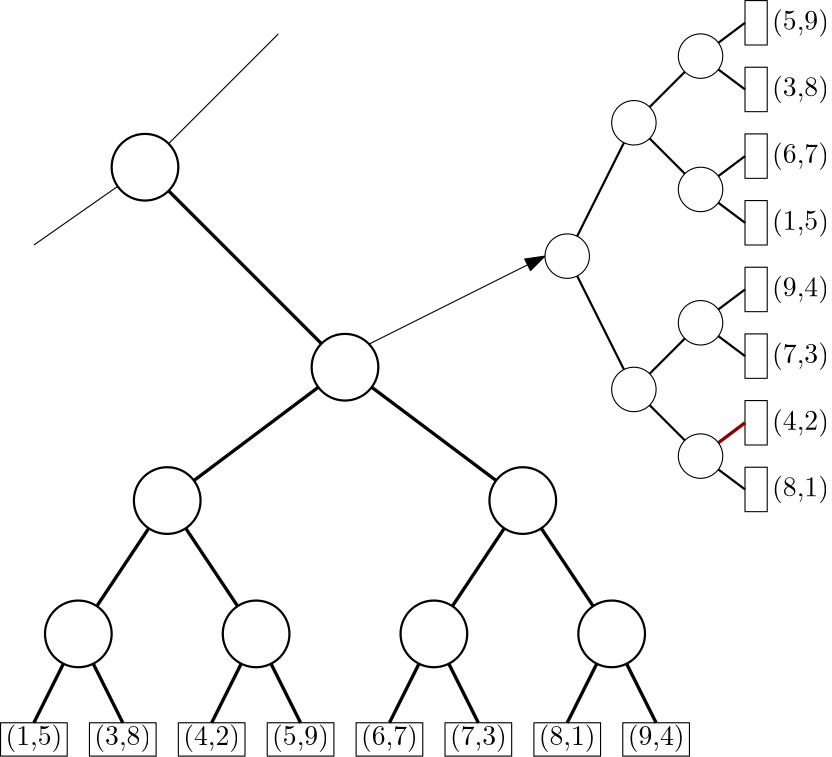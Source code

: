 <?xml version="1.0"?>
<!DOCTYPE ipe SYSTEM "ipe.dtd">
<ipe version="70107" creator="Ipe 7.2.2">
<info created="D:20160617171951" modified="D:20160621212406"/>
<ipestyle name="basic">
<symbol name="arrow/arc(spx)">
<path stroke="sym-stroke" fill="sym-stroke" pen="sym-pen">
0 0 m
-1 0.333 l
-1 -0.333 l
h
</path>
</symbol>
<symbol name="arrow/farc(spx)">
<path stroke="sym-stroke" fill="white" pen="sym-pen">
0 0 m
-1 0.333 l
-1 -0.333 l
h
</path>
</symbol>
<symbol name="arrow/ptarc(spx)">
<path stroke="sym-stroke" fill="sym-stroke" pen="sym-pen">
0 0 m
-1 0.333 l
-0.8 0 l
-1 -0.333 l
h
</path>
</symbol>
<symbol name="arrow/fptarc(spx)">
<path stroke="sym-stroke" fill="white" pen="sym-pen">
0 0 m
-1 0.333 l
-0.8 0 l
-1 -0.333 l
h
</path>
</symbol>
<symbol name="mark/circle(sx)" transformations="translations">
<path fill="sym-stroke">
0.6 0 0 0.6 0 0 e
0.4 0 0 0.4 0 0 e
</path>
</symbol>
<symbol name="mark/disk(sx)" transformations="translations">
<path fill="sym-stroke">
0.6 0 0 0.6 0 0 e
</path>
</symbol>
<symbol name="mark/fdisk(sfx)" transformations="translations">
<group>
<path fill="sym-fill">
0.5 0 0 0.5 0 0 e
</path>
<path fill="sym-stroke" fillrule="eofill">
0.6 0 0 0.6 0 0 e
0.4 0 0 0.4 0 0 e
</path>
</group>
</symbol>
<symbol name="mark/box(sx)" transformations="translations">
<path fill="sym-stroke" fillrule="eofill">
-0.6 -0.6 m
0.6 -0.6 l
0.6 0.6 l
-0.6 0.6 l
h
-0.4 -0.4 m
0.4 -0.4 l
0.4 0.4 l
-0.4 0.4 l
h
</path>
</symbol>
<symbol name="mark/square(sx)" transformations="translations">
<path fill="sym-stroke">
-0.6 -0.6 m
0.6 -0.6 l
0.6 0.6 l
-0.6 0.6 l
h
</path>
</symbol>
<symbol name="mark/fsquare(sfx)" transformations="translations">
<group>
<path fill="sym-fill">
-0.5 -0.5 m
0.5 -0.5 l
0.5 0.5 l
-0.5 0.5 l
h
</path>
<path fill="sym-stroke" fillrule="eofill">
-0.6 -0.6 m
0.6 -0.6 l
0.6 0.6 l
-0.6 0.6 l
h
-0.4 -0.4 m
0.4 -0.4 l
0.4 0.4 l
-0.4 0.4 l
h
</path>
</group>
</symbol>
<symbol name="mark/cross(sx)" transformations="translations">
<group>
<path fill="sym-stroke">
-0.43 -0.57 m
0.57 0.43 l
0.43 0.57 l
-0.57 -0.43 l
h
</path>
<path fill="sym-stroke">
-0.43 0.57 m
0.57 -0.43 l
0.43 -0.57 l
-0.57 0.43 l
h
</path>
</group>
</symbol>
<symbol name="arrow/fnormal(spx)">
<path stroke="sym-stroke" fill="white" pen="sym-pen">
0 0 m
-1 0.333 l
-1 -0.333 l
h
</path>
</symbol>
<symbol name="arrow/pointed(spx)">
<path stroke="sym-stroke" fill="sym-stroke" pen="sym-pen">
0 0 m
-1 0.333 l
-0.8 0 l
-1 -0.333 l
h
</path>
</symbol>
<symbol name="arrow/fpointed(spx)">
<path stroke="sym-stroke" fill="white" pen="sym-pen">
0 0 m
-1 0.333 l
-0.8 0 l
-1 -0.333 l
h
</path>
</symbol>
<symbol name="arrow/linear(spx)">
<path stroke="sym-stroke" pen="sym-pen">
-1 0.333 m
0 0 l
-1 -0.333 l
</path>
</symbol>
<symbol name="arrow/fdouble(spx)">
<path stroke="sym-stroke" fill="white" pen="sym-pen">
0 0 m
-1 0.333 l
-1 -0.333 l
h
-1 0 m
-2 0.333 l
-2 -0.333 l
h
</path>
</symbol>
<symbol name="arrow/double(spx)">
<path stroke="sym-stroke" fill="sym-stroke" pen="sym-pen">
0 0 m
-1 0.333 l
-1 -0.333 l
h
-1 0 m
-2 0.333 l
-2 -0.333 l
h
</path>
</symbol>
<pen name="heavier" value="0.8"/>
<pen name="fat" value="1.2"/>
<pen name="ultrafat" value="2"/>
<symbolsize name="large" value="5"/>
<symbolsize name="small" value="2"/>
<symbolsize name="tiny" value="1.1"/>
<arrowsize name="large" value="10"/>
<arrowsize name="small" value="5"/>
<arrowsize name="tiny" value="3"/>
<color name="red" value="1 0 0"/>
<color name="green" value="0 1 0"/>
<color name="blue" value="0 0 1"/>
<color name="yellow" value="1 1 0"/>
<color name="orange" value="1 0.647 0"/>
<color name="gold" value="1 0.843 0"/>
<color name="purple" value="0.627 0.125 0.941"/>
<color name="gray" value="0.745"/>
<color name="brown" value="0.647 0.165 0.165"/>
<color name="navy" value="0 0 0.502"/>
<color name="pink" value="1 0.753 0.796"/>
<color name="seagreen" value="0.18 0.545 0.341"/>
<color name="turquoise" value="0.251 0.878 0.816"/>
<color name="violet" value="0.933 0.51 0.933"/>
<color name="darkblue" value="0 0 0.545"/>
<color name="darkcyan" value="0 0.545 0.545"/>
<color name="darkgray" value="0.663"/>
<color name="darkgreen" value="0 0.392 0"/>
<color name="darkmagenta" value="0.545 0 0.545"/>
<color name="darkorange" value="1 0.549 0"/>
<color name="darkred" value="0.545 0 0"/>
<color name="lightblue" value="0.678 0.847 0.902"/>
<color name="lightcyan" value="0.878 1 1"/>
<color name="lightgray" value="0.827"/>
<color name="lightgreen" value="0.565 0.933 0.565"/>
<color name="lightyellow" value="1 1 0.878"/>
<dashstyle name="dashed" value="[4] 0"/>
<dashstyle name="dotted" value="[1 3] 0"/>
<dashstyle name="dash dotted" value="[4 2 1 2] 0"/>
<dashstyle name="dash dot dotted" value="[4 2 1 2 1 2] 0"/>
<textsize name="large" value="\large"/>
<textsize name="Large" value="\Large"/>
<textsize name="LARGE" value="\LARGE"/>
<textsize name="huge" value="\huge"/>
<textsize name="Huge" value="\Huge"/>
<textsize name="small" value="\small"/>
<textsize name="footnote" value="\footnotesize"/>
<textsize name="tiny" value="\tiny"/>
<textstyle name="center" begin="\begin{center}" end="\end{center}"/>
<textstyle name="itemize" begin="\begin{itemize}" end="\end{itemize}"/>
<textstyle name="item" begin="\begin{itemize}\item{}" end="\end{itemize}"/>
<gridsize name="4 pts" value="4"/>
<gridsize name="8 pts (~3 mm)" value="8"/>
<gridsize name="16 pts (~6 mm)" value="16"/>
<gridsize name="32 pts (~12 mm)" value="32"/>
<gridsize name="10 pts (~3.5 mm)" value="10"/>
<gridsize name="20 pts (~7 mm)" value="20"/>
<gridsize name="14 pts (~5 mm)" value="14"/>
<gridsize name="28 pts (~10 mm)" value="28"/>
<gridsize name="56 pts (~20 mm)" value="56"/>
<anglesize name="90 deg" value="90"/>
<anglesize name="60 deg" value="60"/>
<anglesize name="45 deg" value="45"/>
<anglesize name="30 deg" value="30"/>
<anglesize name="22.5 deg" value="22.5"/>
<opacity name="10%" value="0.1"/>
<opacity name="30%" value="0.3"/>
<opacity name="50%" value="0.5"/>
<opacity name="75%" value="0.75"/>
<tiling name="falling" angle="-60" step="4" width="1"/>
<tiling name="rising" angle="30" step="4" width="1"/>
</ipestyle>
<page>
<layer name="alpha"/>
<view layers="alpha" active="alpha"/>
<path layer="alpha" matrix="1 0 0 1 -104 -4" stroke="black">
472 824 m
472 808 l
480 808 l
480 824 l
h
</path>
<path matrix="1 0 0 1 -104 -28" stroke="black">
472 824 m
472 808 l
480 808 l
480 824 l
h
</path>
<path matrix="1 0 0 1 -104 -52" stroke="black">
472 824 m
472 808 l
480 808 l
480 824 l
h
</path>
<path matrix="1 0 0 1 -104 -76" stroke="black">
472 824 m
472 808 l
480 808 l
480 824 l
h
</path>
<path matrix="1 0 0 1 -104 -100" stroke="black">
472 824 m
472 808 l
480 808 l
480 824 l
h
</path>
<path matrix="1 0 0 1 -104 -124" stroke="black">
472 824 m
472 808 l
480 808 l
480 824 l
h
</path>
<path matrix="1 0 0 1 -104 -148" stroke="black">
472 824 m
472 808 l
480 808 l
480 824 l
h
</path>
<path matrix="1 0 0 1 -104 -172" stroke="black">
472 824 m
472 808 l
480 808 l
480 824 l
h
</path>
<text matrix="1 0 0 1 -100 -4" transformations="translations" pos="488 816" stroke="black" type="label" width="20.479" height="7.473" depth="2.49" halign="center" valign="center">(5,9)</text>
<text matrix="1 0 0 1 -100 -28" transformations="translations" pos="488 816" stroke="black" type="label" width="20.479" height="7.473" depth="2.49" halign="center" valign="center">(3,8)</text>
<text matrix="1 0 0 1 -100 -52" transformations="translations" pos="488 816" stroke="black" type="label" width="20.479" height="7.473" depth="2.49" halign="center" valign="center">(6,7)</text>
<text matrix="1 0 0 1 -100 -76" transformations="translations" pos="488 816" stroke="black" type="label" width="20.479" height="7.473" depth="2.49" halign="center" valign="center">(1,5)</text>
<text matrix="1 0 0 1 -100 -100" transformations="translations" pos="488 816" stroke="black" type="label" width="20.479" height="7.473" depth="2.49" halign="center" valign="center">(9,4)</text>
<text matrix="1 0 0 1 -100 -124" transformations="translations" pos="488 816" stroke="black" type="label" width="20.479" height="7.473" depth="2.49" halign="center" valign="center">(7,3)</text>
<text matrix="1 0 0 1 -100 -148" transformations="translations" pos="488 816" stroke="black" type="label" width="20.479" height="7.473" depth="2.49" halign="center" valign="center">(4,2)</text>
<text matrix="1 0 0 1 -100 -172" transformations="translations" pos="488 816" stroke="black" type="label" width="20.479" height="7.473" depth="2.49" halign="center" valign="center">(8,1)</text>
<path stroke="black" rarrow="normal/normal">
296 728 m
232 696 l
</path>
<path matrix="1 0 0 1 0 -16" stroke="black" pen="fat">
224 704 m
152 776 l
152 776 l
</path>
<path matrix="1 0 0 1 0 -16" stroke="black" cap="1">
152 776 m
152 776 l
</path>
<path stroke="black">
152 760 m
112 732 l
</path>
<path matrix="1 0 0 1 0 -16" stroke="black">
152 776 m
200 824 l
200 824 l
</path>
<path matrix="0.75 0 0 0.75 56 208" stroke="black" fill="white" pen="heavier">
16 0 0 16 128 736 e
</path>
<path matrix="0.75 0 0 0.75 166 164" stroke="black" fill="white">
40 528 m
40 512 l
72 512 l
72 528 l
h
</path>
<path matrix="0.75 0 0 0.75 198 164" stroke="black" fill="white">
40 528 m
40 512 l
72 512 l
72 528 l
h
</path>
<path matrix="0.75 0 0 0.75 134 164" stroke="black" fill="white">
40 528 m
40 512 l
72 512 l
72 528 l
h
</path>
<path matrix="0.75 0 0 0.75 102 164" stroke="black" fill="white">
40 528 m
40 512 l
72 512 l
72 528 l
h
</path>
<path matrix="0.75 0 0 0.75 70 164" stroke="black" fill="white">
40 528 m
40 512 l
72 512 l
72 528 l
h
</path>
<path matrix="0.75 0 0 0.75 230 164" stroke="black" fill="white">
40 528 m
40 512 l
72 512 l
72 528 l
h
</path>
<path matrix="0.75 0 0 0.75 262 164" stroke="black" fill="white">
40 528 m
40 512 l
72 512 l
72 528 l
h
</path>
<path matrix="0.75 0 0 0.75 294 164" stroke="black" fill="white">
40 528 m
40 512 l
72 512 l
72 528 l
h
</path>
<text matrix="1 0 0 1 64 32" transformations="translations" pos="48 520" stroke="black" type="label" width="20.479" height="7.473" depth="2.49" halign="center" valign="baseline">(1,5)</text>
<path matrix="1 0 0 1 -8 -8" stroke="black" pen="heavier">
312 736 m
336 784 l
</path>
<path matrix="1 0 0 1 -8 -8" stroke="black" pen="heavier">
312 736 m
336 688 l
</path>
<path matrix="1 0 0 1 -8 -8" stroke="black" pen="heavier">
336 688 m
360 712 l
</path>
<path matrix="1 0 0 1 -8 -8" stroke="black" pen="heavier">
360 712 m
376 724 l
</path>
<path matrix="1 0 0 1 -8 -8" stroke="black" pen="heavier">
360 712 m
376 700 l
</path>
<path matrix="1 0 0 1 -8 -8" stroke="black" pen="heavier">
336 688 m
360 664 l
360 664 l
</path>
<path matrix="1 0 0 1 -8 -8" stroke="darkred" pen="fat">
360 664 m
376 676 l
</path>
<path matrix="1 0 0 1 -8 -8" stroke="black" pen="heavier">
360 664 m
376 652 l
</path>
<path matrix="1 0 0 1 -8 -8" stroke="black" pen="heavier">
336 784 m
360 760 l
</path>
<path matrix="1 0 0 1 -8 -8" stroke="black" pen="heavier">
360 760 m
376 748 l
376 748 l
</path>
<path matrix="1 0 0 1 -8 -8" stroke="black" pen="heavier">
360 760 m
376 772 l
</path>
<path matrix="1 0 0 1 -8 -8" stroke="black" pen="heavier">
336 784 m
360 808 l
360 808 l
</path>
<path matrix="1 0 0 1 -8 -8" stroke="black" pen="heavier">
360 808 m
376 820 l
</path>
<path matrix="1 0 0 1 -8 -8" stroke="black" pen="heavier">
360 808 m
376 796 l
</path>
<text matrix="1 0 0 1 96 32" transformations="translations" pos="48 520" stroke="black" type="label" width="20.479" height="7.473" depth="2.49" halign="center" valign="baseline">(3,8)</text>
<text matrix="1 0 0 1 128 32" transformations="translations" pos="48 520" stroke="black" type="label" width="20.479" height="7.473" depth="2.49" halign="center" valign="baseline">(4,2)</text>
<text matrix="1 0 0 1 160 32" transformations="translations" pos="48 520" stroke="black" type="label" width="20.479" height="7.473" depth="2.49" halign="center" valign="baseline">(5,9)</text>
<text matrix="1 0 0 1 192 32" transformations="translations" pos="48 520" stroke="black" type="label" width="20.479" height="7.473" depth="2.49" halign="center" valign="baseline">(6,7)</text>
<text matrix="1 0 0 1 224 32" transformations="translations" pos="48 520" stroke="black" type="label" width="20.479" height="7.473" depth="2.49" halign="center" valign="baseline">(7,3)</text>
<text matrix="1 0 0 1 256 32" transformations="translations" pos="48 520" stroke="black" type="label" width="20.479" height="7.473" depth="2.49" halign="center" valign="baseline">(8,1)</text>
<text matrix="1 0 0 1 288 32" transformations="translations" pos="48 520" stroke="black" type="label" width="20.479" height="7.473" depth="2.49" halign="center" valign="baseline">(9,4)</text>
<path stroke="black" pen="fat">
224 688 m
160 640 l
</path>
<path stroke="black" pen="fat">
160 640 m
128 592 l
</path>
<path stroke="black" pen="fat">
128 592 m
112 560 l
</path>
<path stroke="black" pen="fat">
128 592 m
144 560 l
</path>
<path stroke="black" pen="fat">
160 640 m
192 592 l
</path>
<path stroke="black" pen="fat">
192 592 m
176 560 l
</path>
<path stroke="black" pen="fat">
192 592 m
208 560 l
</path>
<path stroke="black" pen="fat">
224 688 m
288 640 l
</path>
<path stroke="black" pen="fat">
288 640 m
256 592 l
</path>
<path stroke="black" pen="fat">
256 592 m
240 560 l
240 560 l
</path>
<path stroke="black" pen="fat">
256 592 m
272 560 l
</path>
<path stroke="black" pen="fat">
288 640 m
320 592 l
</path>
<path stroke="black" pen="fat">
320 592 m
304 560 l
</path>
<path stroke="black" pen="fat">
320 592 m
336 560 l
</path>
<path matrix="1 0 0 1 -80 24" stroke="black" fill="white">
8 0 0 8 384 704 e
</path>
<path matrix="1 0 0 1 -56 72" stroke="black" fill="white">
8 0 0 8 384 704 e
</path>
<path matrix="1 0 0 1 -56 -24" stroke="black" fill="white">
8 0 0 8 384 704 e
</path>
<path matrix="1 0 0 1 -32 96" stroke="black" fill="white">
8 0 0 8 384 704 e
</path>
<path matrix="1 0 0 1 -32 48" stroke="black" fill="white">
8 0 0 8 384 704 e
</path>
<path matrix="1 0 0 1 -32 0" stroke="black" fill="white">
8 0 0 8 384 704 e
</path>
<path matrix="1 0 0 1 -32 -48" stroke="black" fill="white">
8 0 0 8 384 704 e
</path>
<path matrix="0.75 0 0 0.75 128 136" stroke="black" fill="white" pen="heavier">
16 0 0 16 128 736 e
</path>
<path matrix="0.75 0 0 0.75 64 88" stroke="black" fill="white" pen="heavier">
16 0 0 16 128 736 e
</path>
<path matrix="0.75 0 0 0.75 192 88" stroke="black" fill="white" pen="heavier">
16 0 0 16 128 736 e
</path>
<path matrix="0.75 0 0 0.75 32 40" stroke="black" fill="white" pen="heavier">
16 0 0 16 128 736 e
</path>
<path matrix="0.75 0 0 0.75 96 40" stroke="black" fill="white" pen="heavier">
16 0 0 16 128 736 e
</path>
<path matrix="0.75 0 0 0.75 160 40" stroke="black" fill="white" pen="heavier">
16 0 0 16 128 736 e
</path>
<path matrix="0.75 0 0 0.75 224 40" stroke="black" fill="white" pen="heavier">
16 0 0 16 128 736 e
</path>
</page>
</ipe>
